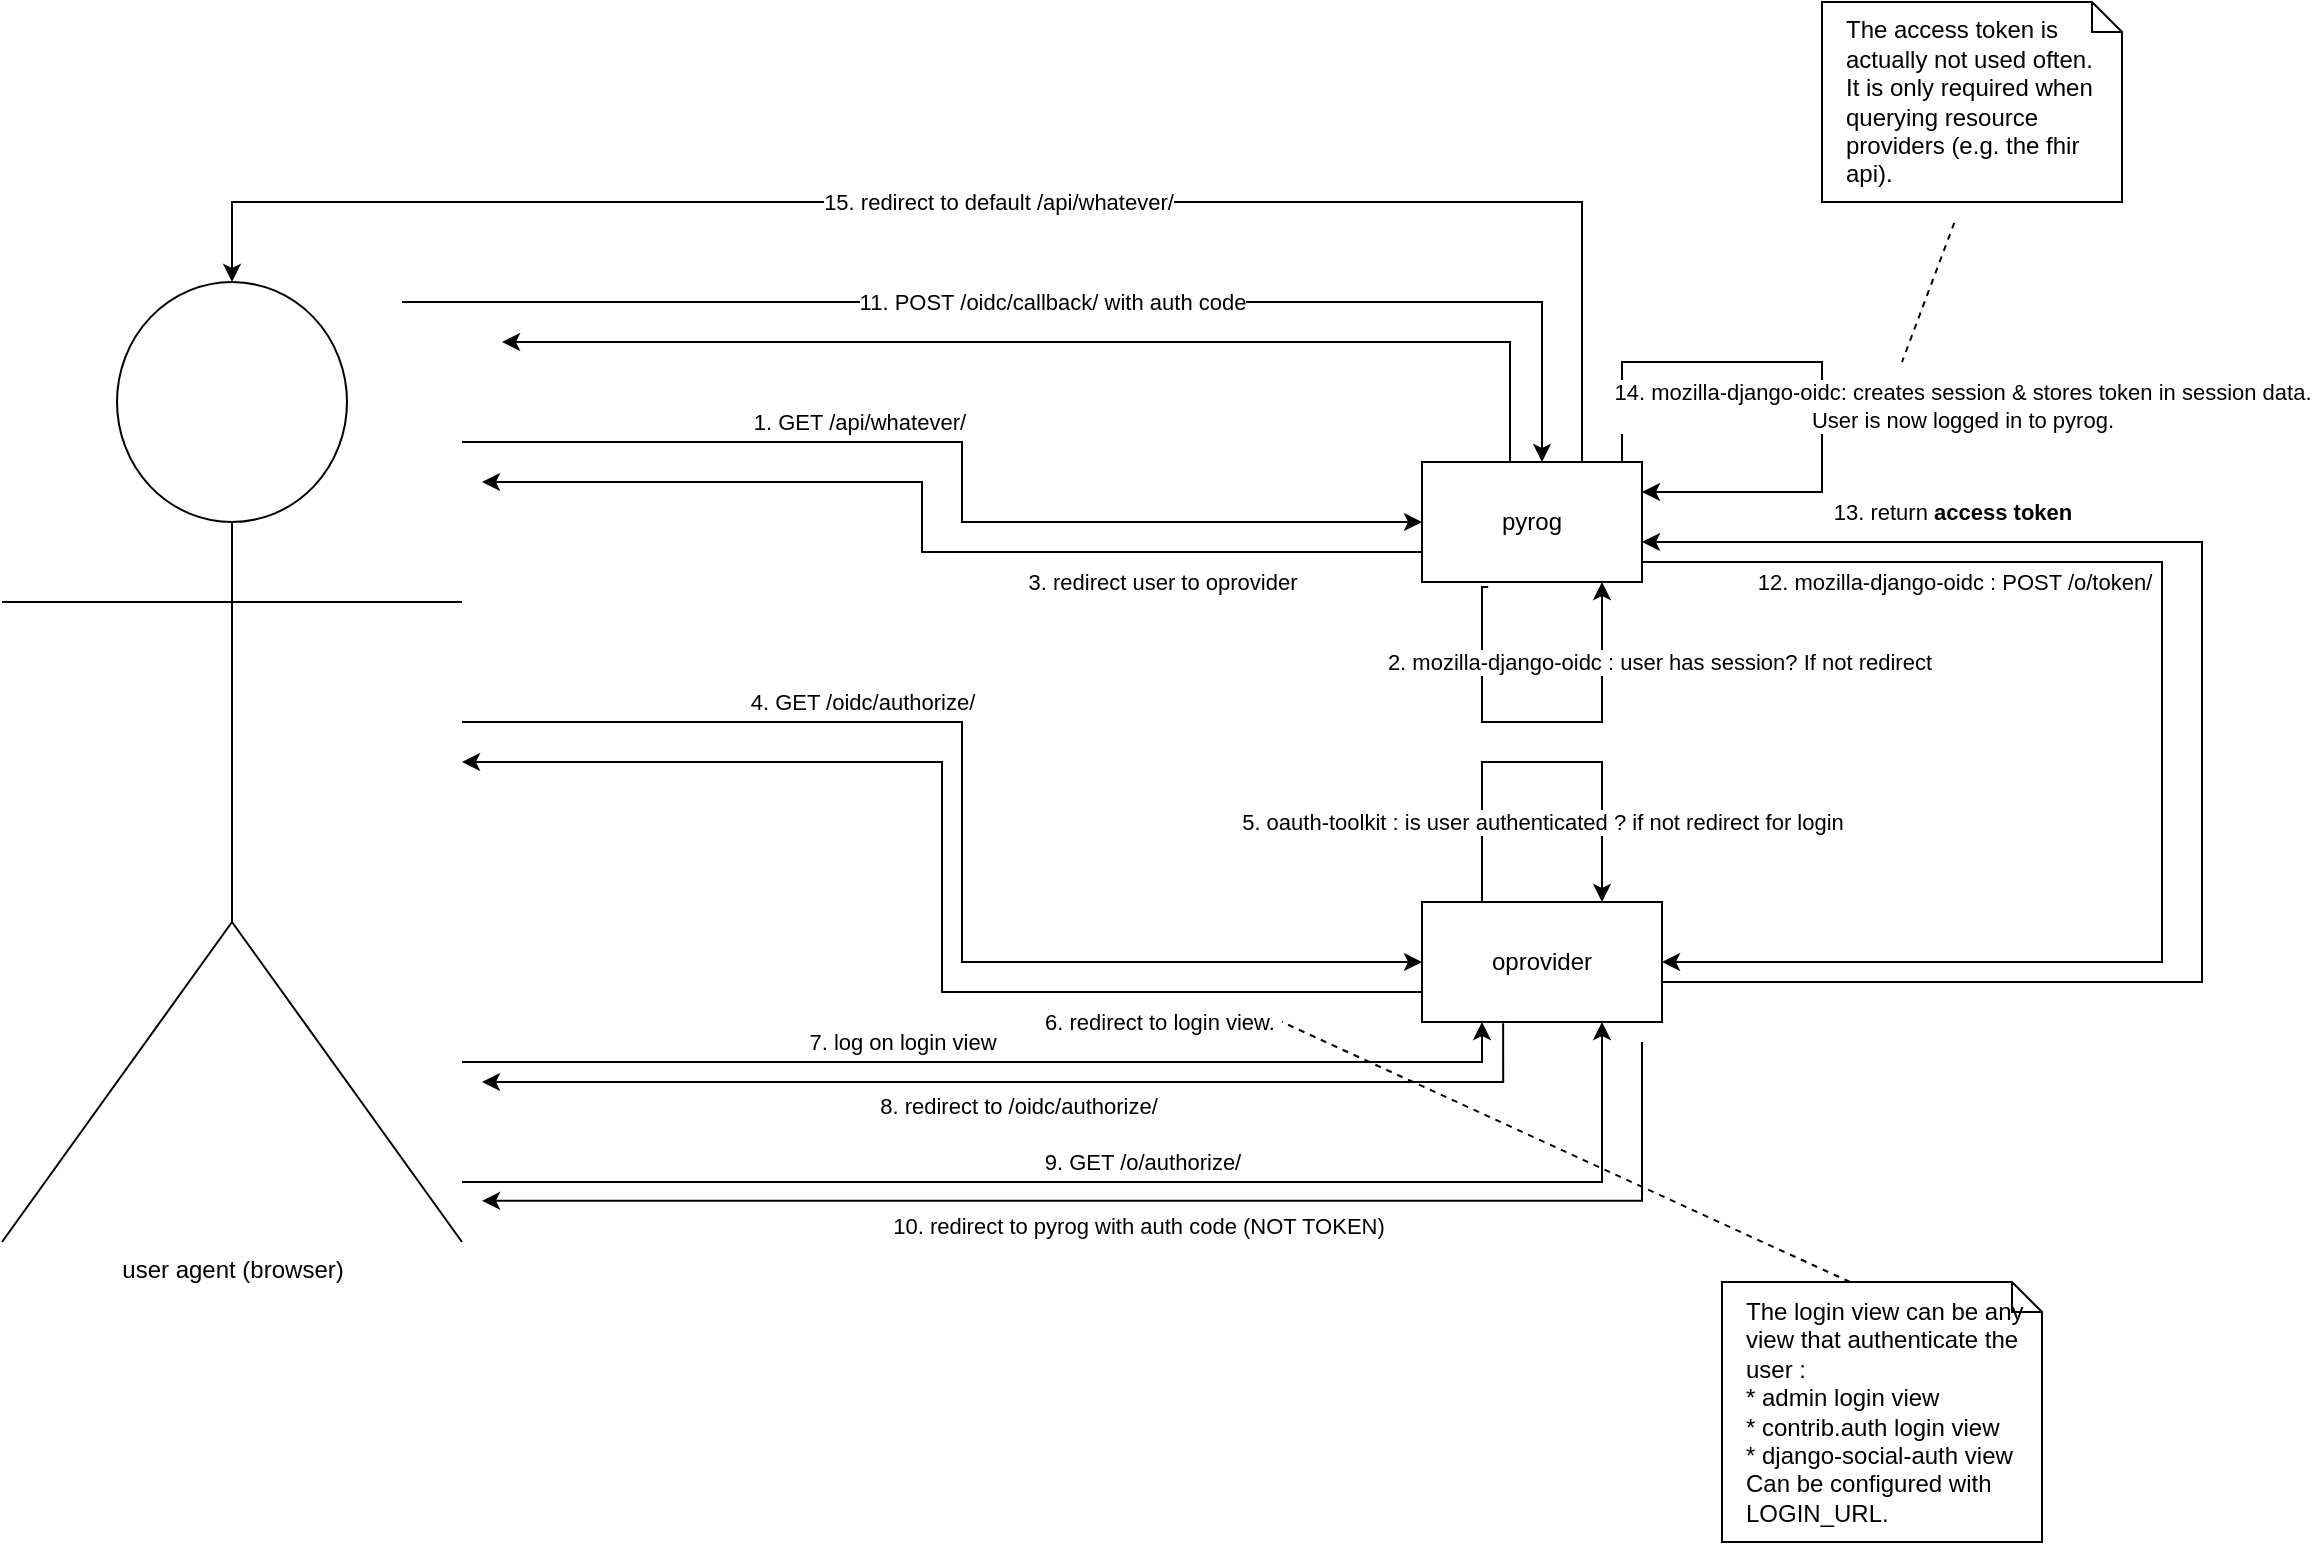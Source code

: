 <mxfile><diagram id="rqtDLVNjAdckQcYNwk_l" name="Page-1"><mxGraphModel dx="1946" dy="1880" grid="1" gridSize="10" guides="1" tooltips="1" connect="1" arrows="1" fold="1" page="1" pageScale="1" pageWidth="850" pageHeight="1100" math="0" shadow="0"><root><mxCell id="0"/><mxCell id="1" parent="0"/><mxCell id="34" value="12. mozilla-django-oidc : POST /o/token/" style="edgeStyle=orthogonalEdgeStyle;rounded=0;orthogonalLoop=1;jettySize=auto;html=1;entryX=1;entryY=0.5;entryDx=0;entryDy=0;" parent="1" source="3" target="10" edge="1"><mxGeometry x="-0.562" y="-10" relative="1" as="geometry"><mxPoint x="580" y="400" as="targetPoint"/><Array as="points"><mxPoint x="680" y="210"/><mxPoint x="680" y="410"/></Array><mxPoint as="offset"/></mxGeometry></mxCell><mxCell id="39" value="14. mozilla-django-oidc: creates session &amp;amp; stores token in session data.&lt;br&gt;User is now logged in to pyrog." style="edgeStyle=orthogonalEdgeStyle;rounded=0;orthogonalLoop=1;jettySize=auto;html=1;entryX=1;entryY=0.25;entryDx=0;entryDy=0;" parent="1" source="3" target="3" edge="1"><mxGeometry x="0.127" y="70" relative="1" as="geometry"><mxPoint x="470" y="120" as="targetPoint"/><Array as="points"><mxPoint x="410" y="110"/><mxPoint x="510" y="110"/><mxPoint x="510" y="175"/></Array><mxPoint as="offset"/></mxGeometry></mxCell><mxCell id="40" value="15. redirect to default /api/whatever/" style="edgeStyle=orthogonalEdgeStyle;rounded=0;orthogonalLoop=1;jettySize=auto;html=1;" parent="1" source="3" target="4" edge="1"><mxGeometry relative="1" as="geometry"><mxPoint x="350" y="30" as="targetPoint"/><Array as="points"><mxPoint x="390" y="30"/><mxPoint x="-285" y="30"/></Array></mxGeometry></mxCell><mxCell id="3" value="pyrog" style="rounded=0;whiteSpace=wrap;html=1;" parent="1" vertex="1"><mxGeometry x="310" y="160" width="110" height="60" as="geometry"/></mxCell><mxCell id="5" value="1. GET /api/whatever/&amp;nbsp;" style="edgeStyle=orthogonalEdgeStyle;rounded=0;orthogonalLoop=1;jettySize=auto;html=1;entryX=0;entryY=0.5;entryDx=0;entryDy=0;" parent="1" source="4" target="3" edge="1"><mxGeometry x="-0.231" y="10" relative="1" as="geometry"><Array as="points"><mxPoint x="80" y="150"/><mxPoint x="80" y="190"/></Array><mxPoint as="offset"/></mxGeometry></mxCell><mxCell id="11" value="4. GET /oidc/authorize/" style="edgeStyle=orthogonalEdgeStyle;rounded=0;orthogonalLoop=1;jettySize=auto;html=1;entryX=0;entryY=0.5;entryDx=0;entryDy=0;" parent="1" source="4" target="10" edge="1"><mxGeometry x="-0.333" y="10" relative="1" as="geometry"><Array as="points"><mxPoint x="80" y="290"/><mxPoint x="80" y="410"/></Array><mxPoint as="offset"/></mxGeometry></mxCell><mxCell id="16" style="edgeStyle=orthogonalEdgeStyle;rounded=0;orthogonalLoop=1;jettySize=auto;html=1;entryX=0.25;entryY=1;entryDx=0;entryDy=0;" parent="1" source="4" target="10" edge="1"><mxGeometry relative="1" as="geometry"><Array as="points"><mxPoint x="340" y="460"/></Array></mxGeometry></mxCell><mxCell id="17" value="7. log on login view" style="edgeLabel;html=1;align=center;verticalAlign=middle;resizable=0;points=[];" parent="16" vertex="1" connectable="0"><mxGeometry x="0.014" relative="1" as="geometry"><mxPoint x="-49" y="-10" as="offset"/></mxGeometry></mxCell><mxCell id="4" value="user agent (browser)" style="shape=umlActor;verticalLabelPosition=bottom;verticalAlign=top;html=1;outlineConnect=0;" parent="1" vertex="1"><mxGeometry x="-400" y="70" width="230" height="480" as="geometry"/></mxCell><mxCell id="8" value="3. redirect user to oprovider" style="edgeStyle=orthogonalEdgeStyle;rounded=0;orthogonalLoop=1;jettySize=auto;html=1;exitX=0;exitY=0.75;exitDx=0;exitDy=0;" parent="1" source="3" edge="1"><mxGeometry x="-0.485" y="15" relative="1" as="geometry"><mxPoint x="310" y="360" as="sourcePoint"/><mxPoint x="-160" y="170" as="targetPoint"/><Array as="points"><mxPoint x="60" y="205"/><mxPoint x="60" y="170"/></Array><mxPoint as="offset"/></mxGeometry></mxCell><mxCell id="9" value="2. mozilla-django-oidc : user has session? If not redirect&amp;nbsp;" style="edgeStyle=orthogonalEdgeStyle;rounded=0;orthogonalLoop=1;jettySize=auto;html=1;exitX=0.301;exitY=1.042;exitDx=0;exitDy=0;exitPerimeter=0;" parent="1" source="3" edge="1"><mxGeometry x="0.6" y="-30" relative="1" as="geometry"><mxPoint x="400" y="220" as="targetPoint"/><Array as="points"><mxPoint x="340" y="223"/><mxPoint x="340" y="290"/><mxPoint x="400" y="290"/></Array><mxPoint as="offset"/></mxGeometry></mxCell><mxCell id="10" value="oprovider" style="rounded=0;whiteSpace=wrap;html=1;" parent="1" vertex="1"><mxGeometry x="310" y="380" width="120" height="60" as="geometry"/></mxCell><mxCell id="12" value="5. oauth-toolkit : is user authenticated ? if not redirect for login" style="edgeStyle=orthogonalEdgeStyle;rounded=0;orthogonalLoop=1;jettySize=auto;html=1;entryX=0.75;entryY=0;entryDx=0;entryDy=0;exitX=0.25;exitY=0;exitDx=0;exitDy=0;" parent="1" source="10" target="10" edge="1"><mxGeometry x="0.6" y="-30" relative="1" as="geometry"><mxPoint x="340" y="380" as="sourcePoint"/><mxPoint x="400" y="380" as="targetPoint"/><Array as="points"><mxPoint x="340" y="310"/><mxPoint x="400" y="310"/></Array><mxPoint as="offset"/></mxGeometry></mxCell><mxCell id="14" value="6. redirect to login view.&amp;nbsp;" style="edgeStyle=orthogonalEdgeStyle;rounded=0;orthogonalLoop=1;jettySize=auto;html=1;exitX=0;exitY=0.75;exitDx=0;exitDy=0;" parent="1" source="10" edge="1"><mxGeometry x="-0.563" y="15" relative="1" as="geometry"><mxPoint x="25.034" y="280" as="sourcePoint"/><mxPoint x="-170" y="310" as="targetPoint"/><Array as="points"><mxPoint x="70" y="425"/><mxPoint x="70" y="310"/></Array><mxPoint as="offset"/></mxGeometry></mxCell><mxCell id="21" style="edgeStyle=orthogonalEdgeStyle;rounded=0;orthogonalLoop=1;jettySize=auto;html=1;exitX=0.338;exitY=1.01;exitDx=0;exitDy=0;exitPerimeter=0;" parent="1" source="10" edge="1"><mxGeometry relative="1" as="geometry"><mxPoint x="-160" y="470" as="sourcePoint"/><mxPoint x="-160" y="470" as="targetPoint"/><Array as="points"><mxPoint x="351" y="470"/></Array></mxGeometry></mxCell><mxCell id="23" value="8. redirect to /oidc/authorize/" style="edgeLabel;html=1;align=center;verticalAlign=middle;resizable=0;points=[];" parent="21" vertex="1" connectable="0"><mxGeometry x="0.007" y="1" relative="1" as="geometry"><mxPoint y="11" as="offset"/></mxGeometry></mxCell><mxCell id="26" value="9. GET /o/authorize/" style="edgeStyle=orthogonalEdgeStyle;rounded=0;orthogonalLoop=1;jettySize=auto;html=1;entryX=0.75;entryY=1;entryDx=0;entryDy=0;" parent="1" target="10" edge="1"><mxGeometry x="0.046" y="10" relative="1" as="geometry"><mxPoint x="-170" y="520" as="sourcePoint"/><mxPoint x="400" y="520" as="targetPoint"/><Array as="points"><mxPoint x="400" y="520"/></Array><mxPoint as="offset"/></mxGeometry></mxCell><mxCell id="29" style="edgeStyle=orthogonalEdgeStyle;rounded=0;orthogonalLoop=1;jettySize=auto;html=1;" parent="1" edge="1"><mxGeometry relative="1" as="geometry"><mxPoint x="420" y="450" as="sourcePoint"/><mxPoint x="-160" y="529.4" as="targetPoint"/><Array as="points"><mxPoint x="420" y="529"/></Array></mxGeometry></mxCell><mxCell id="30" value="10. redirect to pyrog with auth code (NOT TOKEN)" style="edgeLabel;html=1;align=center;verticalAlign=middle;resizable=0;points=[];" parent="29" vertex="1" connectable="0"><mxGeometry x="0.007" y="1" relative="1" as="geometry"><mxPoint y="11" as="offset"/></mxGeometry></mxCell><mxCell id="31" value="11. POST /oidc/callback/ with auth code" style="edgeStyle=orthogonalEdgeStyle;rounded=0;orthogonalLoop=1;jettySize=auto;html=1;" parent="1" edge="1"><mxGeometry relative="1" as="geometry"><mxPoint x="-200" y="80" as="sourcePoint"/><mxPoint x="370" y="160" as="targetPoint"/><Array as="points"><mxPoint x="370" y="80"/></Array></mxGeometry></mxCell><mxCell id="32" value="" style="edgeStyle=orthogonalEdgeStyle;rounded=0;orthogonalLoop=1;jettySize=auto;html=1;exitX=0.364;exitY=0;exitDx=0;exitDy=0;exitPerimeter=0;" parent="1" source="3" edge="1"><mxGeometry relative="1" as="geometry"><mxPoint x="-180" y="100" as="sourcePoint"/><mxPoint x="-150" y="100" as="targetPoint"/><Array as="points"><mxPoint x="354" y="100"/></Array></mxGeometry></mxCell><mxCell id="36" value="13. return &lt;b&gt;access token&lt;/b&gt;" style="edgeStyle=orthogonalEdgeStyle;rounded=0;orthogonalLoop=1;jettySize=auto;html=1;exitX=1;exitY=0.75;exitDx=0;exitDy=0;" parent="1" source="10" edge="1"><mxGeometry x="0.6" y="-15" relative="1" as="geometry"><mxPoint x="430" y="200" as="sourcePoint"/><mxPoint x="420" y="200" as="targetPoint"/><Array as="points"><mxPoint x="430" y="420"/><mxPoint x="700" y="420"/><mxPoint x="700" y="200"/><mxPoint x="420" y="200"/></Array><mxPoint as="offset"/></mxGeometry></mxCell><mxCell id="43" value="The login view can be any view that authenticate the user :&lt;br&gt;* admin login view&lt;br&gt;* contrib.auth login view&lt;br&gt;* django-social-auth view&lt;br&gt;Can be configured with LOGIN_URL." style="shape=note;size=15;align=left;spacingLeft=10;html=1;whiteSpace=wrap;" parent="1" vertex="1"><mxGeometry x="460" y="570" width="160" height="130" as="geometry"/></mxCell><mxCell id="44" value="" style="edgeStyle=none;endArrow=none;exitX=0.4;exitY=0;dashed=1;html=1;" parent="1" source="43" edge="1"><mxGeometry x="1" relative="1" as="geometry"><mxPoint x="240" y="440" as="targetPoint"/></mxGeometry></mxCell><mxCell id="46" value="The access token is&amp;nbsp; actually not used often.&lt;br&gt;It is only required when querying resource providers (e.g. the fhir api)." style="shape=note;size=15;align=left;spacingLeft=10;html=1;whiteSpace=wrap;" parent="1" vertex="1"><mxGeometry x="510" y="-70" width="150" height="100" as="geometry"/></mxCell><mxCell id="47" value="" style="edgeStyle=none;endArrow=none;exitX=0.441;exitY=1.104;dashed=1;html=1;exitDx=0;exitDy=0;exitPerimeter=0;" parent="1" source="46" edge="1"><mxGeometry x="1" relative="1" as="geometry"><mxPoint x="550" y="110" as="targetPoint"/></mxGeometry></mxCell></root></mxGraphModel></diagram></mxfile>